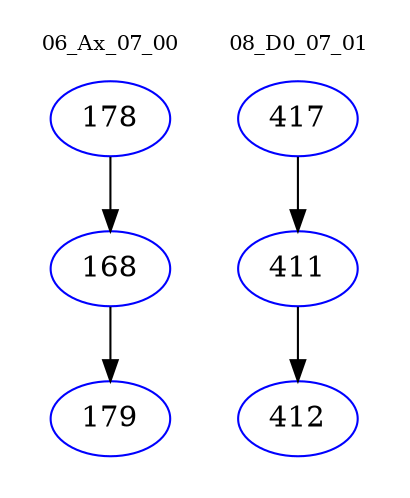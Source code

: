 digraph{
subgraph cluster_0 {
color = white
label = "06_Ax_07_00";
fontsize=10;
T0_178 [label="178", color="blue"]
T0_178 -> T0_168 [color="black"]
T0_168 [label="168", color="blue"]
T0_168 -> T0_179 [color="black"]
T0_179 [label="179", color="blue"]
}
subgraph cluster_1 {
color = white
label = "08_D0_07_01";
fontsize=10;
T1_417 [label="417", color="blue"]
T1_417 -> T1_411 [color="black"]
T1_411 [label="411", color="blue"]
T1_411 -> T1_412 [color="black"]
T1_412 [label="412", color="blue"]
}
}
